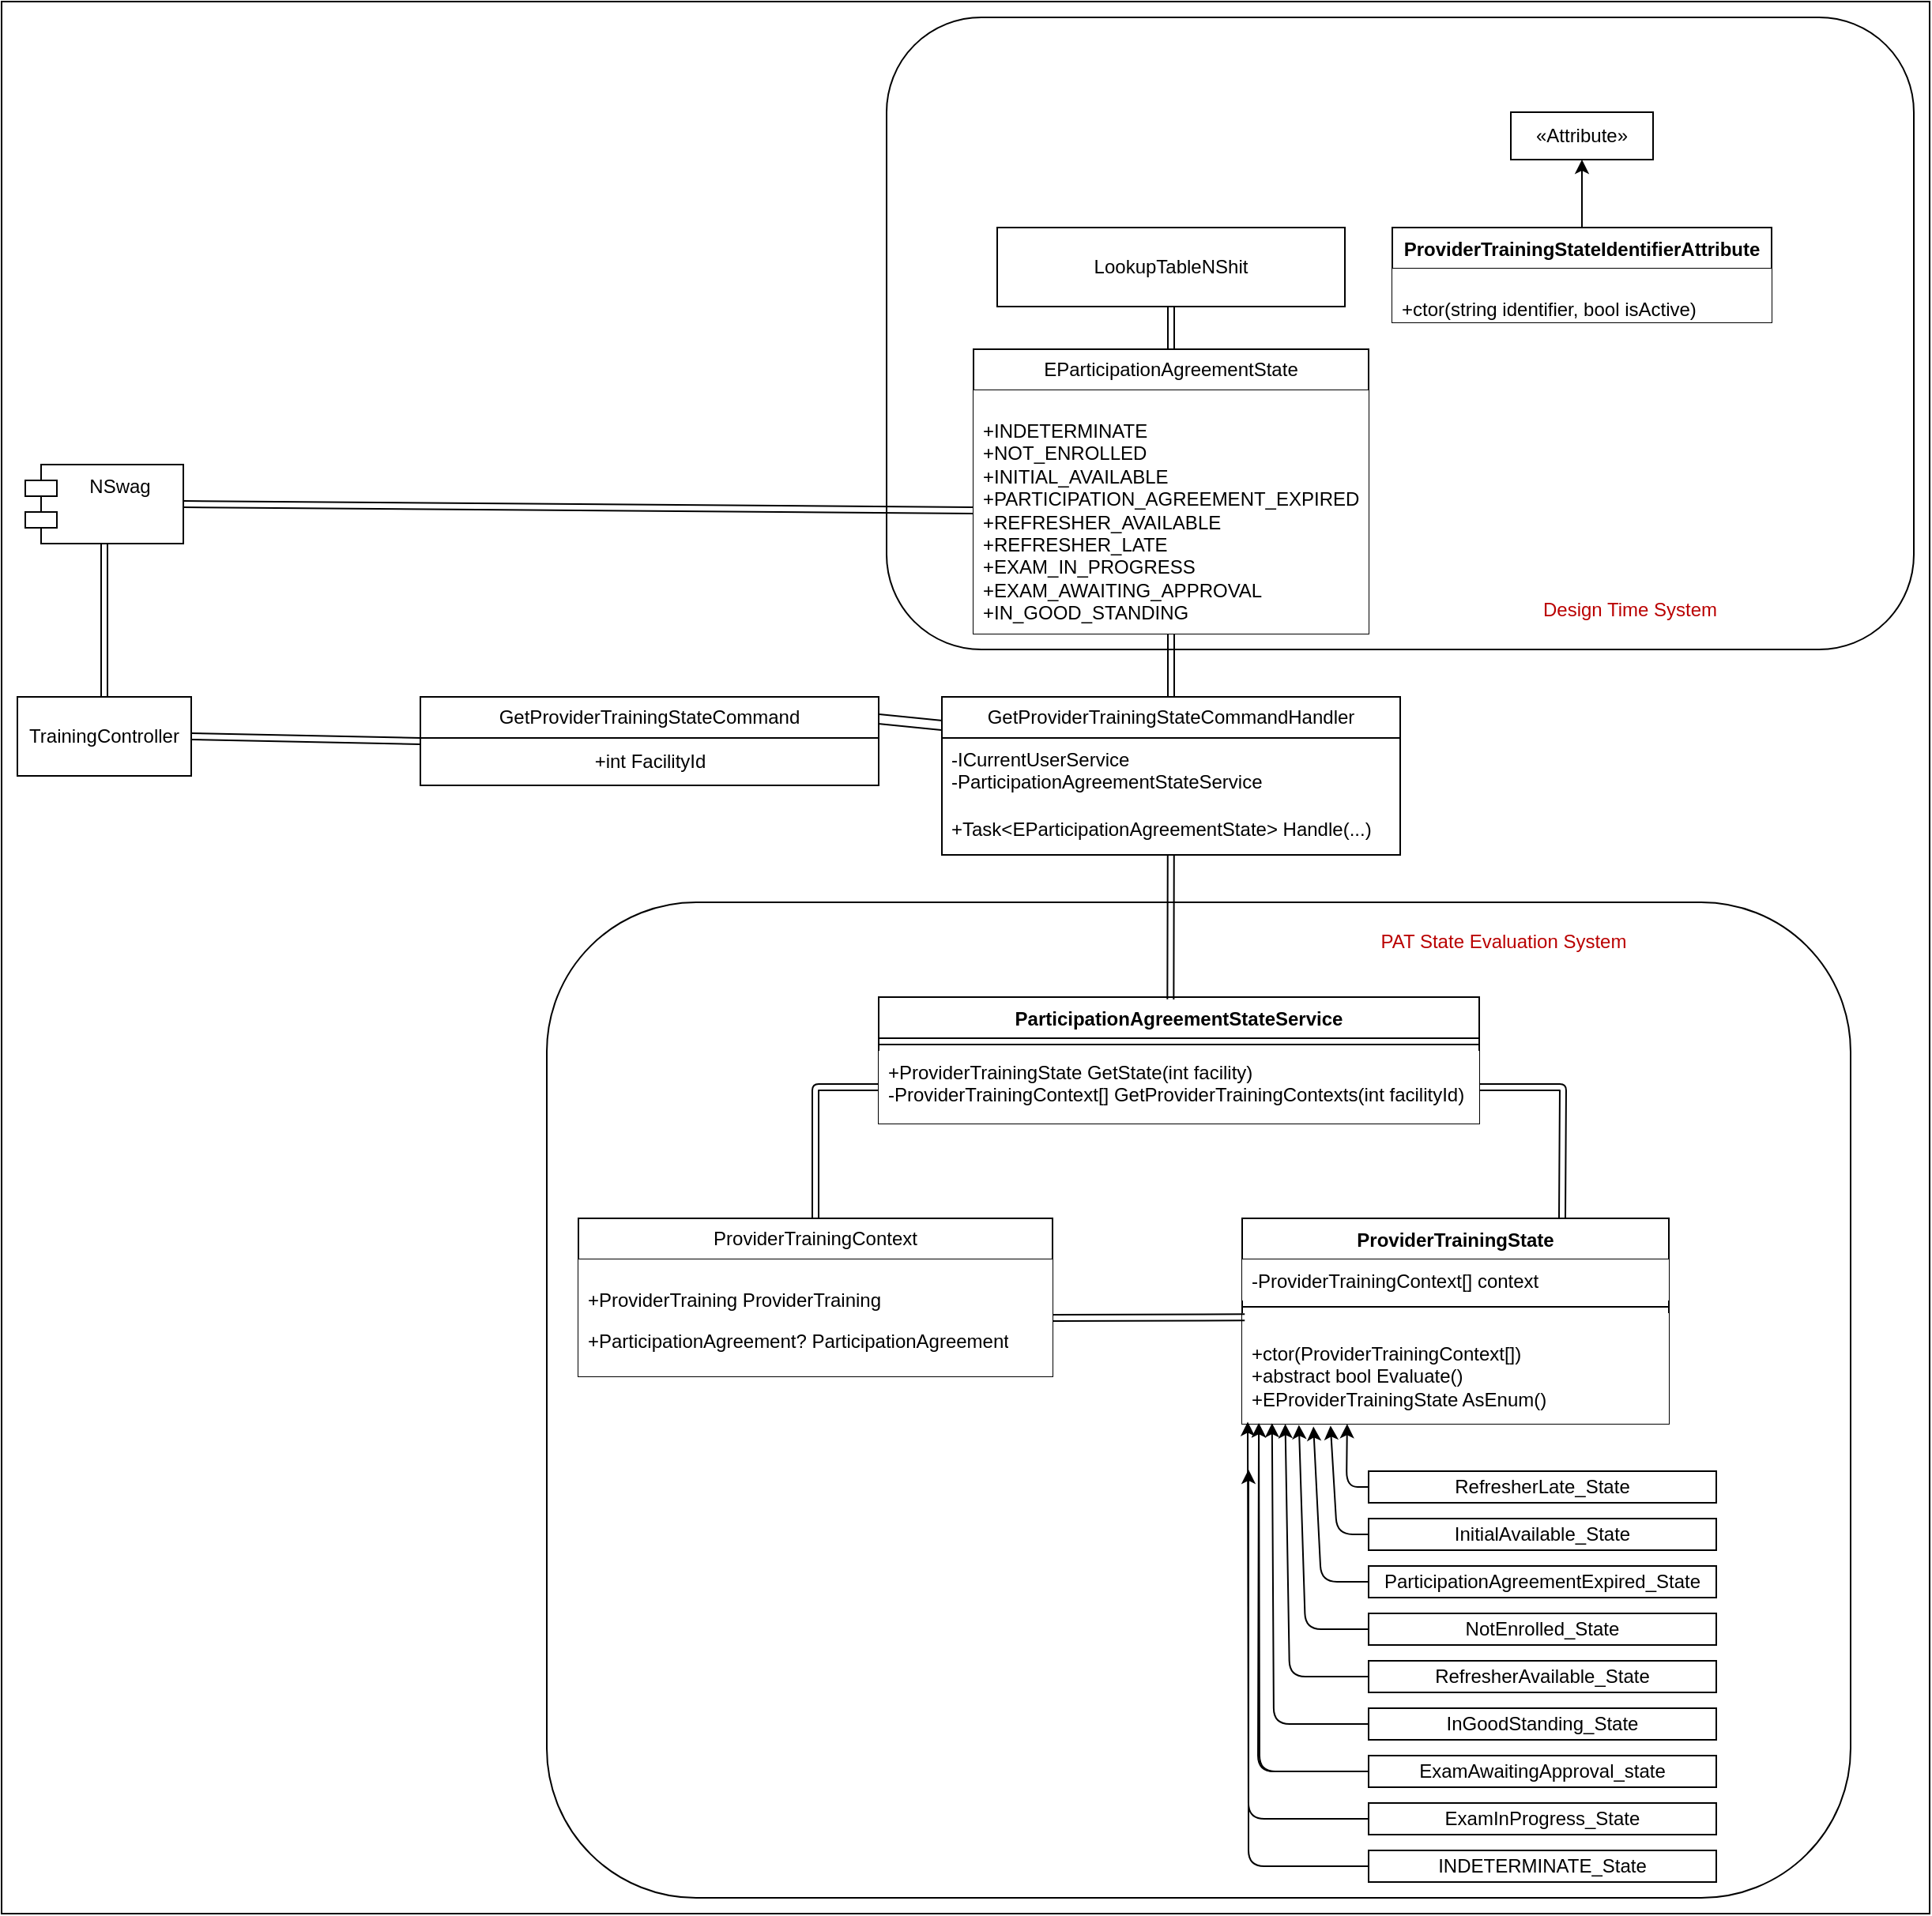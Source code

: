 <mxfile>
    <diagram id="yiHalqscg80-_RQLMOU1" name="Page-1">
        <mxGraphModel dx="1913" dy="2016" grid="1" gridSize="10" guides="1" tooltips="1" connect="1" arrows="1" fold="1" page="1" pageScale="1" pageWidth="850" pageHeight="1100" math="0" shadow="0">
            <root>
                <mxCell id="0"/>
                <mxCell id="1" parent="0"/>
                <mxCell id="100" value="" style="rounded=0;whiteSpace=wrap;html=1;movable=0;resizable=0;rotatable=0;deletable=0;editable=0;locked=1;connectable=0;" parent="1" vertex="1">
                    <mxGeometry x="180" y="-460" width="1220" height="1210" as="geometry"/>
                </mxCell>
                <mxCell id="64" value="" style="rounded=1;whiteSpace=wrap;html=1;fillColor=light-dark(#FFFFFF,transparent);strokeColor=light-dark(#000000,#1EFF96);movable=1;resizable=1;rotatable=1;deletable=1;editable=1;locked=0;connectable=1;" parent="1" vertex="1">
                    <mxGeometry x="525" y="110" width="825" height="630" as="geometry"/>
                </mxCell>
                <mxCell id="61" value="" style="rounded=1;whiteSpace=wrap;html=1;fillColor=light-dark(#FFFFFF,transparent);strokeColor=light-dark(#000000,#51D6FF);movable=0;resizable=0;rotatable=0;deletable=0;editable=0;locked=1;connectable=0;" parent="1" vertex="1">
                    <mxGeometry x="740" y="-450" width="650" height="400" as="geometry"/>
                </mxCell>
                <mxCell id="7" value="EParticipationAgreementState" style="swimlane;fontStyle=0;childLayout=stackLayout;horizontal=1;startSize=26;fillColor=light-dark(#FFFFFF,#123640);horizontalStack=0;resizeParent=1;resizeParentMax=0;resizeLast=0;collapsible=1;marginBottom=0;whiteSpace=wrap;html=1;" parent="1" vertex="1">
                    <mxGeometry x="795" y="-240" width="250" height="180" as="geometry"/>
                </mxCell>
                <mxCell id="8" value="&lt;p&gt;&lt;font color=&quot;#000000&quot;&gt;+INDETERMINATE&lt;br&gt;+NOT_ENROLLED&lt;br&gt;+INITIAL_AVAILABLE&lt;br&gt;+PARTICIPATION_AGREEMENT_EXPIRED&lt;br&gt;+REFRESHER_AVAILABLE&lt;br&gt;+REFRESHER_LATE&lt;br&gt;+EXAM_IN_PROGRESS&lt;br&gt;+EXAM_AWAITING_APPROVAL&lt;br&gt;+IN_GOOD_STANDING&lt;/font&gt;&lt;/p&gt;" style="text;strokeColor=none;fillColor=light-dark(#FFFFFF,#123640);align=left;verticalAlign=top;spacingLeft=4;spacingRight=4;overflow=hidden;rotatable=0;points=[[0,0.5],[1,0.5]];portConstraint=eastwest;whiteSpace=wrap;html=1;" parent="7" vertex="1">
                    <mxGeometry y="26" width="250" height="154" as="geometry"/>
                </mxCell>
                <mxCell id="59" style="edgeStyle=none;html=1;entryX=0;entryY=0.5;entryDx=0;entryDy=0;shape=link;fillColor=light-dark(#FFFFFF,#004704);" parent="1" source="2" target="37" edge="1">
                    <mxGeometry relative="1" as="geometry">
                        <Array as="points">
                            <mxPoint x="695" y="227"/>
                        </Array>
                    </mxGeometry>
                </mxCell>
                <mxCell id="2" value="ProviderTrainingContext" style="swimlane;fontStyle=0;childLayout=stackLayout;horizontal=1;startSize=26;fillColor=light-dark(#FFFFFF,#004704);horizontalStack=0;resizeParent=1;resizeParentMax=0;resizeLast=0;collapsible=1;marginBottom=0;whiteSpace=wrap;html=1;" parent="1" vertex="1">
                    <mxGeometry x="545" y="310" width="300" height="100" as="geometry"/>
                </mxCell>
                <mxCell id="3" value="&lt;p&gt;+ProviderTraining ProviderTraining&lt;/p&gt;&lt;p&gt;&lt;span style=&quot;background-color: transparent;&quot;&gt;+ParticipationAgreement? ParticipationAgreement&lt;/span&gt;&lt;/p&gt;" style="text;strokeColor=none;fillColor=light-dark(#FFFFFF,#004704);align=left;verticalAlign=top;spacingLeft=4;spacingRight=4;overflow=hidden;rotatable=0;points=[[0,0.5],[1,0.5]];portConstraint=eastwest;whiteSpace=wrap;html=1;" parent="2" vertex="1">
                    <mxGeometry y="26" width="300" height="74" as="geometry"/>
                </mxCell>
                <mxCell id="56" style="edgeStyle=none;html=1;exitX=0.5;exitY=0;exitDx=0;exitDy=0;entryX=0.5;entryY=1;entryDx=0;entryDy=0;fillColor=light-dark(#FFFFFF,#123640);" parent="1" source="12" target="19" edge="1">
                    <mxGeometry relative="1" as="geometry"/>
                </mxCell>
                <mxCell id="12" value="ProviderTrainingStateIdentifierAttribute" style="swimlane;fontStyle=1;align=center;verticalAlign=top;childLayout=stackLayout;horizontal=1;startSize=26;horizontalStack=0;resizeParent=1;resizeParentMax=0;resizeLast=0;collapsible=1;marginBottom=0;whiteSpace=wrap;html=1;fillColor=light-dark(#FFFFFF,#123640);" parent="1" vertex="1">
                    <mxGeometry x="1060" y="-317" width="240" height="60" as="geometry">
                        <mxRectangle x="300" y="-50" width="100" height="30" as="alternateBounds"/>
                    </mxGeometry>
                </mxCell>
                <mxCell id="15" value="&lt;p&gt;+ctor(string identifier, bool isActive)&lt;/p&gt;" style="text;strokeColor=none;fillColor=light-dark(#FFFFFF,#123640);align=left;verticalAlign=top;spacingLeft=4;spacingRight=4;overflow=hidden;rotatable=0;points=[[0,0.5],[1,0.5]];portConstraint=eastwest;whiteSpace=wrap;html=1;" parent="12" vertex="1">
                    <mxGeometry y="26" width="240" height="34" as="geometry"/>
                </mxCell>
                <mxCell id="19" value="«Attribute»" style="html=1;whiteSpace=wrap;fillColor=light-dark(#FFFFFF,#123640);" parent="1" vertex="1">
                    <mxGeometry x="1135" y="-390" width="90" height="30" as="geometry"/>
                </mxCell>
                <mxCell id="84" style="edgeStyle=none;html=1;exitX=0.5;exitY=1;exitDx=0;exitDy=0;entryX=0.5;entryY=0;entryDx=0;entryDy=0;shape=link;fillColor=light-dark(#FFFFFF,#123640);" parent="1" source="20" target="7" edge="1">
                    <mxGeometry relative="1" as="geometry"/>
                </mxCell>
                <mxCell id="20" value="LookupTableNSh&lt;span style=&quot;background-color: transparent;&quot;&gt;it&lt;/span&gt;" style="html=1;whiteSpace=wrap;fillColor=light-dark(#FFFFFF,#123640);" parent="1" vertex="1">
                    <mxGeometry x="810" y="-317" width="220" height="50" as="geometry"/>
                </mxCell>
                <mxCell id="60" style="edgeStyle=none;html=1;exitX=0.75;exitY=0;exitDx=0;exitDy=0;entryX=1;entryY=0.5;entryDx=0;entryDy=0;shape=link;fillColor=light-dark(#FFFFFF,#004704);" parent="1" source="21" target="37" edge="1">
                    <mxGeometry relative="1" as="geometry">
                        <Array as="points">
                            <mxPoint x="1168" y="227"/>
                        </Array>
                    </mxGeometry>
                </mxCell>
                <mxCell id="21" value="ProviderTrainingState" style="swimlane;fontStyle=1;align=center;verticalAlign=top;childLayout=stackLayout;horizontal=1;startSize=26;horizontalStack=0;resizeParent=1;resizeParentMax=0;resizeLast=0;collapsible=1;marginBottom=0;whiteSpace=wrap;html=1;fillColor=light-dark(#FFFFFF,#004704);" parent="1" vertex="1">
                    <mxGeometry x="965" y="310" width="270" height="130" as="geometry"/>
                </mxCell>
                <mxCell id="22" value="-ProviderTrainingContext[] context" style="text;strokeColor=none;fillColor=light-dark(#FFFFFF,#004704);align=left;verticalAlign=top;spacingLeft=4;spacingRight=4;overflow=hidden;rotatable=0;points=[[0,0.5],[1,0.5]];portConstraint=eastwest;whiteSpace=wrap;html=1;" parent="21" vertex="1">
                    <mxGeometry y="26" width="270" height="26" as="geometry"/>
                </mxCell>
                <mxCell id="23" value="" style="line;strokeWidth=1;fillColor=light-dark(#FFFFFF,#004704);align=left;verticalAlign=middle;spacingTop=-1;spacingLeft=3;spacingRight=3;rotatable=0;labelPosition=right;points=[];portConstraint=eastwest;strokeColor=inherit;" parent="21" vertex="1">
                    <mxGeometry y="52" width="270" height="8" as="geometry"/>
                </mxCell>
                <mxCell id="24" value="&lt;p&gt;&lt;font color=&quot;#000000&quot;&gt;+ctor(ProviderTrainingContext[])&lt;br&gt;&lt;/font&gt;&lt;font color=&quot;#000000&quot;&gt;+abstract bool Evaluate()&lt;br&gt;&lt;/font&gt;&lt;font color=&quot;#000000&quot;&gt;+EProviderTrainingState AsEnum()&lt;/font&gt;&lt;/p&gt;" style="text;strokeColor=none;fillColor=light-dark(#FFFFFF,#004704);align=left;verticalAlign=top;spacingLeft=4;spacingRight=4;overflow=hidden;rotatable=0;points=[[0,0.5],[1,0.5]];portConstraint=eastwest;whiteSpace=wrap;html=1;" parent="21" vertex="1">
                    <mxGeometry y="60" width="270" height="70" as="geometry"/>
                </mxCell>
                <mxCell id="25" value="NotEnrolled_State" style="html=1;whiteSpace=wrap;fillColor=light-dark(#FFFFFF,#004704);" parent="1" vertex="1">
                    <mxGeometry x="1045" y="560" width="220" height="20" as="geometry"/>
                </mxCell>
                <mxCell id="26" value="InitialAvailable_State" style="html=1;whiteSpace=wrap;fillColor=light-dark(#FFFFFF,#004704);" parent="1" vertex="1">
                    <mxGeometry x="1045" y="500" width="220" height="20" as="geometry"/>
                </mxCell>
                <mxCell id="27" value="ParticipationAgreementExpired_State" style="html=1;whiteSpace=wrap;fillColor=light-dark(#FFFFFF,#004704);" parent="1" vertex="1">
                    <mxGeometry x="1045" y="530" width="220" height="20" as="geometry"/>
                </mxCell>
                <mxCell id="28" value="RefresherAvailable_State" style="html=1;whiteSpace=wrap;fillColor=light-dark(#FFFFFF,#004704);" parent="1" vertex="1">
                    <mxGeometry x="1045" y="590" width="220" height="20" as="geometry"/>
                </mxCell>
                <mxCell id="29" value="RefresherLate_State" style="html=1;whiteSpace=wrap;fillColor=light-dark(#FFFFFF,#004704);" parent="1" vertex="1">
                    <mxGeometry x="1045" y="470" width="220" height="20" as="geometry"/>
                </mxCell>
                <mxCell id="52" style="edgeStyle=none;html=1;exitX=0;exitY=0.5;exitDx=0;exitDy=0;entryX=0.013;entryY=0.982;entryDx=0;entryDy=0;entryPerimeter=0;fillColor=light-dark(#FFFFFF,#004704);" parent="1" source="30" target="24" edge="1">
                    <mxGeometry relative="1" as="geometry">
                        <mxPoint x="965" y="438.571" as="targetPoint"/>
                        <Array as="points">
                            <mxPoint x="969" y="690"/>
                        </Array>
                    </mxGeometry>
                </mxCell>
                <mxCell id="30" value="ExamInProgress_State" style="html=1;whiteSpace=wrap;fillColor=light-dark(#FFFFFF,#004704);" parent="1" vertex="1">
                    <mxGeometry x="1045" y="680" width="220" height="20" as="geometry"/>
                </mxCell>
                <mxCell id="31" value="ExamAwaitingApproval_state" style="html=1;whiteSpace=wrap;fillColor=light-dark(#FFFFFF,#004704);" parent="1" vertex="1">
                    <mxGeometry x="1045" y="650" width="220" height="20" as="geometry"/>
                </mxCell>
                <mxCell id="32" value="InGoodStanding_State" style="html=1;whiteSpace=wrap;fillColor=light-dark(#FFFFFF,#004704);" parent="1" vertex="1">
                    <mxGeometry x="1045" y="620" width="220" height="20" as="geometry"/>
                </mxCell>
                <mxCell id="34" value="ParticipationAgreementStateService" style="swimlane;fontStyle=1;align=center;verticalAlign=top;childLayout=stackLayout;horizontal=1;startSize=26;horizontalStack=0;resizeParent=1;resizeParentMax=0;resizeLast=0;collapsible=1;marginBottom=0;whiteSpace=wrap;html=1;fillColor=light-dark(#FFFFFF,#004704);" parent="1" vertex="1">
                    <mxGeometry x="735" y="170" width="380" height="80" as="geometry"/>
                </mxCell>
                <mxCell id="36" value="" style="line;strokeWidth=1;fillColor=light-dark(#FFFFFF,#004704);align=left;verticalAlign=middle;spacingTop=-1;spacingLeft=3;spacingRight=3;rotatable=0;labelPosition=right;points=[];portConstraint=eastwest;strokeColor=inherit;" parent="34" vertex="1">
                    <mxGeometry y="26" width="380" height="8" as="geometry"/>
                </mxCell>
                <mxCell id="37" value="+ProviderTrainingState GetState(int facility)&lt;div&gt;-ProviderTrainingContext[] GetProviderTrainingContexts(int facilityId)&lt;/div&gt;" style="text;strokeColor=none;fillColor=light-dark(#FFFFFF,#004704);align=left;verticalAlign=top;spacingLeft=4;spacingRight=4;overflow=hidden;rotatable=0;points=[[0,0.5],[1,0.5]];portConstraint=eastwest;whiteSpace=wrap;html=1;" parent="34" vertex="1">
                    <mxGeometry y="34" width="380" height="46" as="geometry"/>
                </mxCell>
                <mxCell id="45" style="edgeStyle=none;html=1;exitX=0;exitY=0.5;exitDx=0;exitDy=0;entryX=0.246;entryY=1.002;entryDx=0;entryDy=0;entryPerimeter=0;fillColor=light-dark(#FFFFFF,#004704);" parent="1" source="29" target="24" edge="1">
                    <mxGeometry relative="1" as="geometry">
                        <Array as="points">
                            <mxPoint x="1031" y="480"/>
                        </Array>
                    </mxGeometry>
                </mxCell>
                <mxCell id="46" style="edgeStyle=none;html=1;exitX=0;exitY=0.5;exitDx=0;exitDy=0;entryX=0.207;entryY=1.017;entryDx=0;entryDy=0;entryPerimeter=0;fillColor=light-dark(#FFFFFF,#004704);" parent="1" source="26" target="24" edge="1">
                    <mxGeometry relative="1" as="geometry">
                        <Array as="points">
                            <mxPoint x="1025" y="510"/>
                        </Array>
                    </mxGeometry>
                </mxCell>
                <mxCell id="47" style="edgeStyle=none;html=1;exitX=0;exitY=0.5;exitDx=0;exitDy=0;entryX=0.167;entryY=1.025;entryDx=0;entryDy=0;entryPerimeter=0;fillColor=light-dark(#FFFFFF,#004704);" parent="1" source="27" target="24" edge="1">
                    <mxGeometry relative="1" as="geometry">
                        <Array as="points">
                            <mxPoint x="1015" y="540"/>
                        </Array>
                    </mxGeometry>
                </mxCell>
                <mxCell id="48" style="edgeStyle=none;html=1;exitX=0;exitY=0.5;exitDx=0;exitDy=0;entryX=0.133;entryY=1.01;entryDx=0;entryDy=0;entryPerimeter=0;fillColor=light-dark(#FFFFFF,#004704);" parent="1" source="25" target="24" edge="1">
                    <mxGeometry relative="1" as="geometry">
                        <Array as="points">
                            <mxPoint x="1005" y="570"/>
                        </Array>
                    </mxGeometry>
                </mxCell>
                <mxCell id="49" style="edgeStyle=none;html=1;exitX=0;exitY=0.5;exitDx=0;exitDy=0;entryX=0.101;entryY=1.002;entryDx=0;entryDy=0;entryPerimeter=0;fillColor=light-dark(#FFFFFF,#004704);" parent="1" source="28" target="24" edge="1">
                    <mxGeometry relative="1" as="geometry">
                        <Array as="points">
                            <mxPoint x="995" y="600"/>
                        </Array>
                    </mxGeometry>
                </mxCell>
                <mxCell id="50" style="edgeStyle=none;html=1;exitX=0;exitY=0.5;exitDx=0;exitDy=0;entryX=0.07;entryY=0.994;entryDx=0;entryDy=0;entryPerimeter=0;fillColor=light-dark(#FFFFFF,#004704);" parent="1" source="32" target="24" edge="1">
                    <mxGeometry relative="1" as="geometry">
                        <Array as="points">
                            <mxPoint x="985" y="630"/>
                        </Array>
                    </mxGeometry>
                </mxCell>
                <mxCell id="51" style="edgeStyle=none;html=1;exitX=0;exitY=0.5;exitDx=0;exitDy=0;entryX=0.039;entryY=0.994;entryDx=0;entryDy=0;entryPerimeter=0;fillColor=light-dark(#FFFFFF,#004704);" parent="1" source="31" target="24" edge="1">
                    <mxGeometry relative="1" as="geometry">
                        <Array as="points">
                            <mxPoint x="975" y="660"/>
                        </Array>
                    </mxGeometry>
                </mxCell>
                <mxCell id="53" style="edgeStyle=none;html=1;exitX=0;exitY=0.5;exitDx=0;exitDy=0;entryX=0.039;entryY=0.994;entryDx=0;entryDy=0;entryPerimeter=0;fillColor=light-dark(#FFFFFF,#004704);" parent="1" source="31" target="24" edge="1">
                    <mxGeometry relative="1" as="geometry">
                        <mxPoint x="1045" y="660" as="sourcePoint"/>
                        <mxPoint x="976" y="440" as="targetPoint"/>
                        <Array as="points">
                            <mxPoint x="976" y="660"/>
                        </Array>
                    </mxGeometry>
                </mxCell>
                <mxCell id="58" style="edgeStyle=none;html=1;entryX=1;entryY=0.5;entryDx=0;entryDy=0;exitX=0.006;exitY=0.038;exitDx=0;exitDy=0;exitPerimeter=0;shape=link;fillColor=light-dark(#FFFFFF,#004704);" parent="1" source="24" target="3" edge="1">
                    <mxGeometry relative="1" as="geometry"/>
                </mxCell>
                <mxCell id="62" value="&lt;font color=&quot;rgba(0, 0, 0, 0)&quot;&gt;Design Time System&lt;/font&gt;" style="text;html=1;align=center;verticalAlign=middle;resizable=0;points=[];autosize=1;strokeColor=light-dark(transparent,#51D6FF);fillColor=none;" parent="1" vertex="1">
                    <mxGeometry x="1145" y="-90" width="130" height="30" as="geometry"/>
                </mxCell>
                <mxCell id="66" value="&lt;font color=&quot;rgba(0, 0, 0, 0)&quot;&gt;PAT State Evaluation System&lt;/font&gt;" style="text;html=1;align=center;verticalAlign=middle;resizable=0;points=[];autosize=1;strokeColor=light-dark(transparent,#1EFF96);fillColor=none;" parent="1" vertex="1">
                    <mxGeometry x="1040" y="120" width="180" height="30" as="geometry"/>
                </mxCell>
                <mxCell id="75" value="GetProviderTrainingStateCommand" style="swimlane;fontStyle=0;childLayout=stackLayout;horizontal=1;startSize=26;fillColor=light-dark(transparent,#424242);horizontalStack=0;resizeParent=1;resizeParentMax=0;resizeLast=0;collapsible=1;marginBottom=0;whiteSpace=wrap;html=1;" parent="1" vertex="1">
                    <mxGeometry x="445" y="-20" width="290" height="56" as="geometry"/>
                </mxCell>
                <mxCell id="104" value="+int FacilityId" style="text;html=1;align=center;verticalAlign=middle;resizable=0;points=[];autosize=1;strokeColor=none;fillColor=none;" vertex="1" parent="75">
                    <mxGeometry y="26" width="290" height="30" as="geometry"/>
                </mxCell>
                <mxCell id="89" style="edgeStyle=none;html=1;exitX=0.5;exitY=0;exitDx=0;exitDy=0;shape=link;" parent="1" source="80" target="8" edge="1">
                    <mxGeometry relative="1" as="geometry"/>
                </mxCell>
                <mxCell id="80" value="GetProviderTrainingStateCommandHandler" style="swimlane;fontStyle=0;childLayout=stackLayout;horizontal=1;startSize=26;fillColor=light-dark(transparent,#424242);horizontalStack=0;resizeParent=1;resizeParentMax=0;resizeLast=0;collapsible=1;marginBottom=0;whiteSpace=wrap;html=1;" parent="1" vertex="1">
                    <mxGeometry x="775" y="-20" width="290" height="100" as="geometry"/>
                </mxCell>
                <mxCell id="81" value="-ICurrentUserService&lt;div&gt;-ParticipationAgreementStateService&lt;/div&gt;" style="text;strokeColor=none;fillColor=light-dark(transparent,#424242);align=left;verticalAlign=top;spacingLeft=4;spacingRight=4;overflow=hidden;rotatable=0;points=[[0,0.5],[1,0.5]];portConstraint=eastwest;whiteSpace=wrap;html=1;" parent="80" vertex="1">
                    <mxGeometry y="26" width="290" height="44" as="geometry"/>
                </mxCell>
                <mxCell id="83" value="+Task&amp;lt;EParticipationAgreementState&amp;gt; Handle(...)" style="text;strokeColor=none;fillColor=light-dark(transparent,#424242);align=left;verticalAlign=top;spacingLeft=4;spacingRight=4;overflow=hidden;rotatable=0;points=[[0,0.5],[1,0.5]];portConstraint=eastwest;whiteSpace=wrap;html=1;" parent="80" vertex="1">
                    <mxGeometry y="70" width="290" height="30" as="geometry"/>
                </mxCell>
                <mxCell id="90" style="edgeStyle=none;html=1;shape=link;entryX=0.486;entryY=0.018;entryDx=0;entryDy=0;entryPerimeter=0;" parent="1" source="80" target="34" edge="1">
                    <mxGeometry relative="1" as="geometry"/>
                </mxCell>
                <mxCell id="91" style="edgeStyle=none;html=1;shape=link;exitX=1;exitY=0.25;exitDx=0;exitDy=0;fillColor=light-dark(transparent,#424242);width=6;" parent="1" source="75" edge="1">
                    <mxGeometry relative="1" as="geometry">
                        <mxPoint x="775" y="-2" as="targetPoint"/>
                    </mxGeometry>
                </mxCell>
                <mxCell id="94" style="edgeStyle=none;html=1;exitX=1;exitY=0.5;exitDx=0;exitDy=0;entryX=0;entryY=0.5;entryDx=0;entryDy=0;shape=link;fillColor=light-dark(transparent,#424242);" parent="1" source="93" target="75" edge="1">
                    <mxGeometry relative="1" as="geometry"/>
                </mxCell>
                <mxCell id="93" value="TrainingController" style="html=1;whiteSpace=wrap;fillColor=light-dark(transparent,#424242);" parent="1" vertex="1">
                    <mxGeometry x="190" y="-20" width="110" height="50" as="geometry"/>
                </mxCell>
                <mxCell id="96" style="edgeStyle=none;html=1;exitX=1;exitY=0.5;exitDx=0;exitDy=0;shape=link;" parent="1" source="95" target="8" edge="1">
                    <mxGeometry relative="1" as="geometry"/>
                </mxCell>
                <mxCell id="97" style="edgeStyle=none;html=1;exitX=0.5;exitY=1;exitDx=0;exitDy=0;shape=link;" parent="1" source="95" target="93" edge="1">
                    <mxGeometry relative="1" as="geometry"/>
                </mxCell>
                <mxCell id="95" value="NSwag" style="shape=module;align=left;spacingLeft=20;align=center;verticalAlign=top;whiteSpace=wrap;html=1;fillColor=light-dark(#FFFFFF,#A35B14);" parent="1" vertex="1">
                    <mxGeometry x="195" y="-167" width="100" height="50" as="geometry"/>
                </mxCell>
                <mxCell id="102" style="edgeStyle=none;html=1;exitX=0;exitY=0.5;exitDx=0;exitDy=0;entryX=0.013;entryY=0.982;entryDx=0;entryDy=0;entryPerimeter=0;fillColor=light-dark(#FFFFFF,#004704);" edge="1" parent="1" source="103">
                    <mxGeometry relative="1" as="geometry">
                        <mxPoint x="969" y="469" as="targetPoint"/>
                        <Array as="points">
                            <mxPoint x="969" y="720"/>
                        </Array>
                    </mxGeometry>
                </mxCell>
                <mxCell id="103" value="INDETERMINATE_State" style="html=1;whiteSpace=wrap;fillColor=light-dark(#FFFFFF,#004704);" vertex="1" parent="1">
                    <mxGeometry x="1045" y="710" width="220" height="20" as="geometry"/>
                </mxCell>
            </root>
        </mxGraphModel>
    </diagram>
</mxfile>